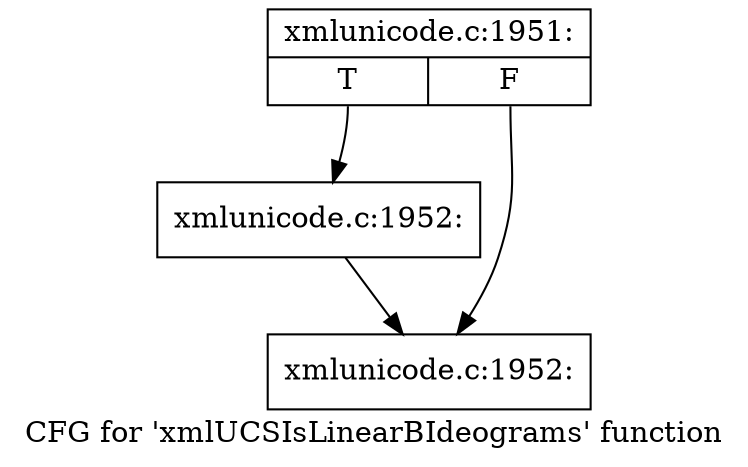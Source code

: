 digraph "CFG for 'xmlUCSIsLinearBIdeograms' function" {
	label="CFG for 'xmlUCSIsLinearBIdeograms' function";

	Node0x4e647e0 [shape=record,label="{xmlunicode.c:1951:|{<s0>T|<s1>F}}"];
	Node0x4e647e0:s0 -> Node0x4e61d70;
	Node0x4e647e0:s1 -> Node0x4e64a20;
	Node0x4e61d70 [shape=record,label="{xmlunicode.c:1952:}"];
	Node0x4e61d70 -> Node0x4e64a20;
	Node0x4e64a20 [shape=record,label="{xmlunicode.c:1952:}"];
}
